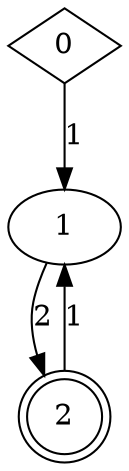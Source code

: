 digraph a { 
0[shape=diamond] ;
0->1 [label="1"] ;
1 ;
1->2 [label="2"] ;
2[shape=doublecircle] ;
2->1 [label="1"] ;

 }